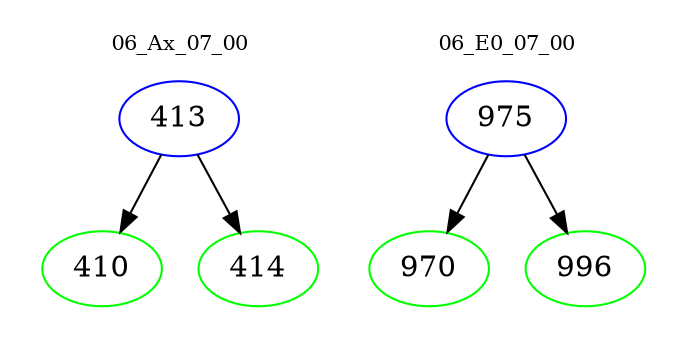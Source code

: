 digraph{
subgraph cluster_0 {
color = white
label = "06_Ax_07_00";
fontsize=10;
T0_413 [label="413", color="blue"]
T0_413 -> T0_410 [color="black"]
T0_410 [label="410", color="green"]
T0_413 -> T0_414 [color="black"]
T0_414 [label="414", color="green"]
}
subgraph cluster_1 {
color = white
label = "06_E0_07_00";
fontsize=10;
T1_975 [label="975", color="blue"]
T1_975 -> T1_970 [color="black"]
T1_970 [label="970", color="green"]
T1_975 -> T1_996 [color="black"]
T1_996 [label="996", color="green"]
}
}
